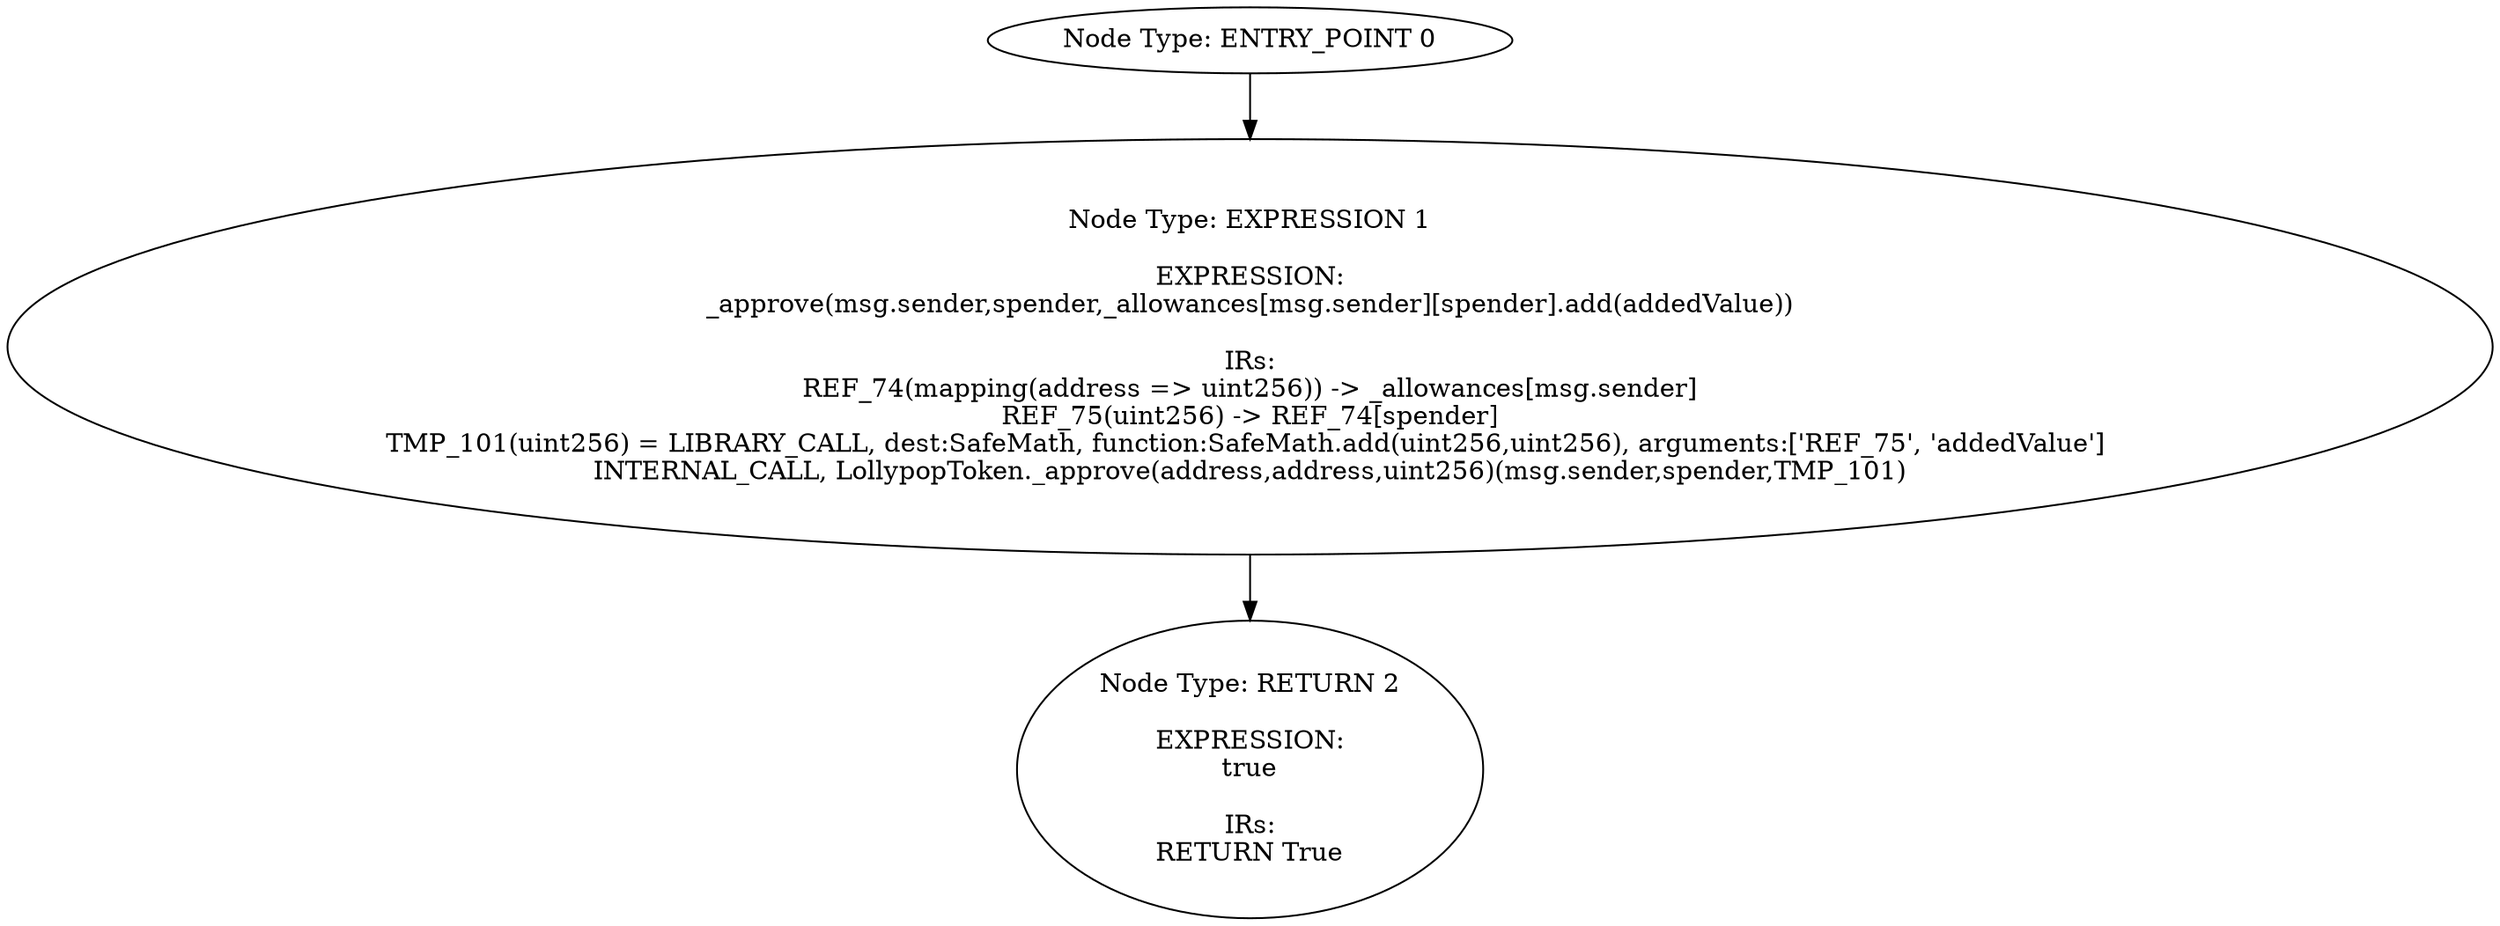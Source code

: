 digraph{
0[label="Node Type: ENTRY_POINT 0
"];
0->1;
1[label="Node Type: EXPRESSION 1

EXPRESSION:
_approve(msg.sender,spender,_allowances[msg.sender][spender].add(addedValue))

IRs:
REF_74(mapping(address => uint256)) -> _allowances[msg.sender]
REF_75(uint256) -> REF_74[spender]
TMP_101(uint256) = LIBRARY_CALL, dest:SafeMath, function:SafeMath.add(uint256,uint256), arguments:['REF_75', 'addedValue'] 
INTERNAL_CALL, LollypopToken._approve(address,address,uint256)(msg.sender,spender,TMP_101)"];
1->2;
2[label="Node Type: RETURN 2

EXPRESSION:
true

IRs:
RETURN True"];
}

